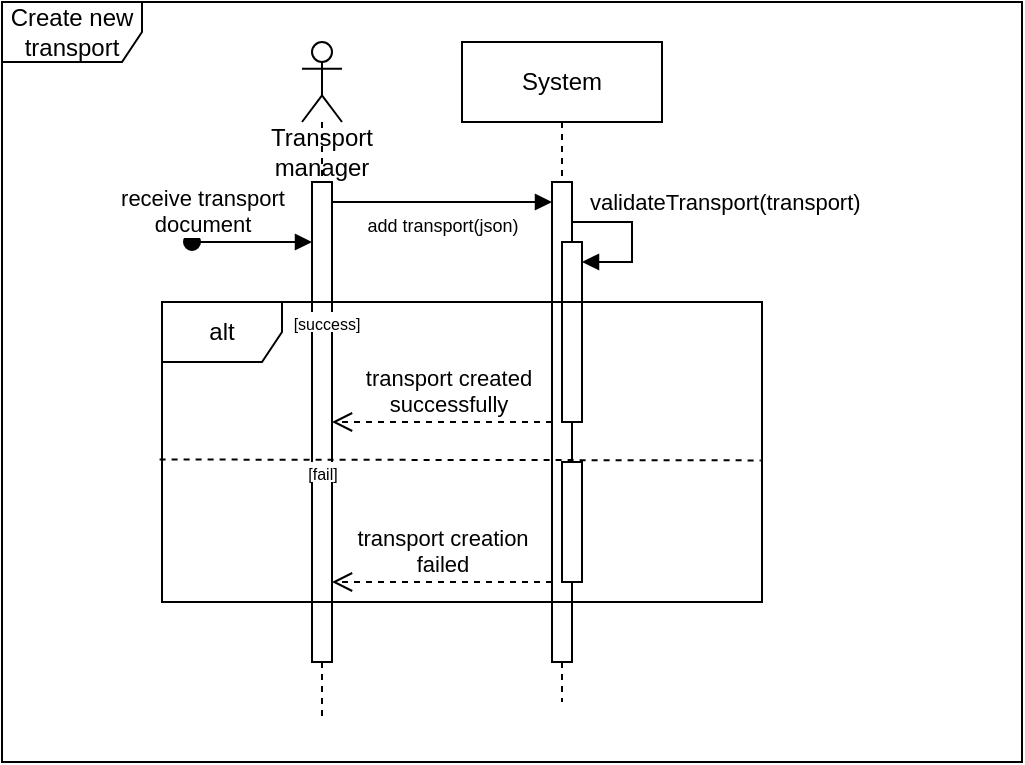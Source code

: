 <mxfile version="21.2.1" type="device">
  <diagram name="Page-1" id="2YBvvXClWsGukQMizWep">
    <mxGraphModel dx="1886" dy="606" grid="1" gridSize="10" guides="1" tooltips="1" connect="1" arrows="1" fold="1" page="1" pageScale="1" pageWidth="850" pageHeight="1100" math="0" shadow="0">
      <root>
        <mxCell id="0" />
        <mxCell id="1" parent="0" />
        <mxCell id="aM9ryv3xv72pqoxQDRHE-1" value="System&lt;br&gt;" style="shape=umlLifeline;perimeter=lifelinePerimeter;whiteSpace=wrap;html=1;container=0;dropTarget=0;collapsible=0;recursiveResize=0;outlineConnect=0;portConstraint=eastwest;newEdgeStyle={&quot;edgeStyle&quot;:&quot;elbowEdgeStyle&quot;,&quot;elbow&quot;:&quot;vertical&quot;,&quot;curved&quot;:0,&quot;rounded&quot;:0};" parent="1" vertex="1">
          <mxGeometry x="150" y="60" width="100" height="330" as="geometry" />
        </mxCell>
        <mxCell id="aM9ryv3xv72pqoxQDRHE-2" value="" style="html=1;points=[];perimeter=orthogonalPerimeter;outlineConnect=0;targetShapes=umlLifeline;portConstraint=eastwest;newEdgeStyle={&quot;edgeStyle&quot;:&quot;elbowEdgeStyle&quot;,&quot;elbow&quot;:&quot;vertical&quot;,&quot;curved&quot;:0,&quot;rounded&quot;:0};" parent="aM9ryv3xv72pqoxQDRHE-1" vertex="1">
          <mxGeometry x="45" y="70" width="10" height="240" as="geometry" />
        </mxCell>
        <mxCell id="aRTaqfZD2U3DYxdUskFy-4" value="" style="shape=umlLifeline;perimeter=lifelinePerimeter;whiteSpace=wrap;html=1;container=1;dropTarget=0;collapsible=0;recursiveResize=0;outlineConnect=0;portConstraint=eastwest;newEdgeStyle={&quot;edgeStyle&quot;:&quot;elbowEdgeStyle&quot;,&quot;elbow&quot;:&quot;vertical&quot;,&quot;curved&quot;:0,&quot;rounded&quot;:0};participant=umlActor;" parent="1" vertex="1">
          <mxGeometry x="70" y="60" width="20" height="340" as="geometry" />
        </mxCell>
        <mxCell id="aRTaqfZD2U3DYxdUskFy-5" value="Create new transport" style="shape=umlFrame;whiteSpace=wrap;html=1;pointerEvents=0;width=70;height=30;" parent="1" vertex="1">
          <mxGeometry x="-80" y="40" width="510" height="380" as="geometry" />
        </mxCell>
        <mxCell id="aRTaqfZD2U3DYxdUskFy-6" value="" style="html=1;points=[];perimeter=orthogonalPerimeter;outlineConnect=0;targetShapes=umlLifeline;portConstraint=eastwest;newEdgeStyle={&quot;edgeStyle&quot;:&quot;elbowEdgeStyle&quot;,&quot;elbow&quot;:&quot;vertical&quot;,&quot;curved&quot;:0,&quot;rounded&quot;:0};" parent="1" vertex="1">
          <mxGeometry x="75" y="130" width="10" height="240" as="geometry" />
        </mxCell>
        <mxCell id="aRTaqfZD2U3DYxdUskFy-10" value="receive transport &lt;br&gt;document" style="html=1;verticalAlign=bottom;startArrow=oval;startFill=1;endArrow=block;startSize=8;edgeStyle=elbowEdgeStyle;elbow=vertical;curved=0;rounded=0;" parent="1" edge="1">
          <mxGeometry x="-0.831" width="60" relative="1" as="geometry">
            <mxPoint x="15" y="160" as="sourcePoint" />
            <mxPoint x="75" y="160" as="targetPoint" />
            <mxPoint as="offset" />
          </mxGeometry>
        </mxCell>
        <mxCell id="aRTaqfZD2U3DYxdUskFy-13" value="Transport&lt;br&gt;manager" style="text;html=1;strokeColor=none;fillColor=none;align=center;verticalAlign=middle;whiteSpace=wrap;rounded=0;" parent="1" vertex="1">
          <mxGeometry x="65" y="110" width="30" height="10" as="geometry" />
        </mxCell>
        <mxCell id="aRTaqfZD2U3DYxdUskFy-27" value="&lt;font style=&quot;font-size: 9px;&quot;&gt;add transport(json)&lt;/font&gt;" style="html=1;verticalAlign=bottom;endArrow=block;edgeStyle=elbowEdgeStyle;elbow=vertical;curved=0;rounded=0;" parent="1" target="aM9ryv3xv72pqoxQDRHE-2" edge="1">
          <mxGeometry x="0.313" y="-20" width="80" relative="1" as="geometry">
            <mxPoint x="85" y="190.07" as="sourcePoint" />
            <mxPoint x="180" y="190" as="targetPoint" />
            <mxPoint as="offset" />
            <Array as="points">
              <mxPoint x="160" y="140" />
            </Array>
          </mxGeometry>
        </mxCell>
        <mxCell id="aRTaqfZD2U3DYxdUskFy-30" value="transport created&lt;br&gt;successfully" style="html=1;verticalAlign=bottom;endArrow=open;dashed=1;endSize=8;edgeStyle=elbowEdgeStyle;elbow=vertical;curved=0;rounded=0;" parent="1" source="aM9ryv3xv72pqoxQDRHE-2" target="aRTaqfZD2U3DYxdUskFy-6" edge="1">
          <mxGeometry x="-0.041" relative="1" as="geometry">
            <mxPoint x="190" y="230" as="sourcePoint" />
            <mxPoint x="120" y="222.66" as="targetPoint" />
            <Array as="points">
              <mxPoint x="170" y="250" />
              <mxPoint x="150" y="240" />
              <mxPoint x="180" y="220" />
              <mxPoint x="170" y="230" />
              <mxPoint x="140" y="360" />
              <mxPoint x="160" y="230" />
              <mxPoint x="110" y="230" />
            </Array>
            <mxPoint as="offset" />
          </mxGeometry>
        </mxCell>
        <mxCell id="63ah_YUnnmMi9ZlHfej6-4" value="" style="html=1;points=[];perimeter=orthogonalPerimeter;outlineConnect=0;targetShapes=umlLifeline;portConstraint=eastwest;newEdgeStyle={&quot;edgeStyle&quot;:&quot;elbowEdgeStyle&quot;,&quot;elbow&quot;:&quot;vertical&quot;,&quot;curved&quot;:0,&quot;rounded&quot;:0};" parent="1" vertex="1">
          <mxGeometry x="200" y="160" width="10" height="90" as="geometry" />
        </mxCell>
        <mxCell id="63ah_YUnnmMi9ZlHfej6-5" value="validateTransport(transport)" style="html=1;align=left;spacingLeft=2;endArrow=block;rounded=0;edgeStyle=orthogonalEdgeStyle;curved=0;rounded=0;" parent="1" target="63ah_YUnnmMi9ZlHfej6-4" edge="1">
          <mxGeometry x="-1" y="5" relative="1" as="geometry">
            <mxPoint x="205" y="140" as="sourcePoint" />
            <Array as="points">
              <mxPoint x="205" y="150" />
              <mxPoint x="235" y="150" />
              <mxPoint x="235" y="170" />
            </Array>
            <mxPoint as="offset" />
          </mxGeometry>
        </mxCell>
        <mxCell id="QLYYdCx0lEG2Eeof-wik-3" value="alt" style="shape=umlFrame;whiteSpace=wrap;html=1;pointerEvents=0;swimlaneFillColor=none;gradientColor=none;" parent="1" vertex="1">
          <mxGeometry y="190" width="300" height="150" as="geometry" />
        </mxCell>
        <mxCell id="QLYYdCx0lEG2Eeof-wik-5" value="&lt;font style=&quot;font-size: 8px;&quot;&gt;[success]&lt;/font&gt;" style="text;html=1;strokeColor=none;fillColor=default;align=center;verticalAlign=middle;whiteSpace=wrap;rounded=0;" parent="1" vertex="1">
          <mxGeometry x="65" y="195" width="35" height="10" as="geometry" />
        </mxCell>
        <mxCell id="QLYYdCx0lEG2Eeof-wik-7" value="" style="endArrow=none;dashed=1;html=1;rounded=0;exitX=-0.004;exitY=0.505;exitDx=0;exitDy=0;exitPerimeter=0;entryX=0.998;entryY=0.508;entryDx=0;entryDy=0;entryPerimeter=0;" parent="1" edge="1">
          <mxGeometry width="50" height="50" relative="1" as="geometry">
            <mxPoint x="-1.2" y="268.75" as="sourcePoint" />
            <mxPoint x="299.4" y="269.2" as="targetPoint" />
          </mxGeometry>
        </mxCell>
        <mxCell id="QLYYdCx0lEG2Eeof-wik-8" value="&lt;font style=&quot;font-size: 8px;&quot;&gt;[fail]&lt;/font&gt;" style="text;html=1;strokeColor=none;fillColor=default;align=center;verticalAlign=middle;whiteSpace=wrap;rounded=0;horizontal=1;" parent="1" vertex="1">
          <mxGeometry x="62.5" y="270" width="35" height="10" as="geometry" />
        </mxCell>
        <mxCell id="QLYYdCx0lEG2Eeof-wik-9" value="transport creation &lt;br&gt;failed" style="html=1;verticalAlign=bottom;endArrow=open;dashed=1;endSize=8;edgeStyle=elbowEdgeStyle;elbow=vertical;curved=0;rounded=0;" parent="1" edge="1">
          <mxGeometry relative="1" as="geometry">
            <mxPoint x="195" y="330" as="sourcePoint" />
            <mxPoint x="85" y="330" as="targetPoint" />
            <Array as="points">
              <mxPoint x="150" y="330" />
              <mxPoint x="180" y="310" />
              <mxPoint x="170" y="320" />
              <mxPoint x="140" y="450" />
              <mxPoint x="160" y="320" />
              <mxPoint x="110" y="320" />
            </Array>
            <mxPoint as="offset" />
          </mxGeometry>
        </mxCell>
        <mxCell id="QLYYdCx0lEG2Eeof-wik-10" value="" style="html=1;points=[];perimeter=orthogonalPerimeter;outlineConnect=0;targetShapes=umlLifeline;portConstraint=eastwest;newEdgeStyle={&quot;edgeStyle&quot;:&quot;elbowEdgeStyle&quot;,&quot;elbow&quot;:&quot;vertical&quot;,&quot;curved&quot;:0,&quot;rounded&quot;:0};" parent="1" vertex="1">
          <mxGeometry x="200" y="270" width="10" height="60" as="geometry" />
        </mxCell>
      </root>
    </mxGraphModel>
  </diagram>
</mxfile>
